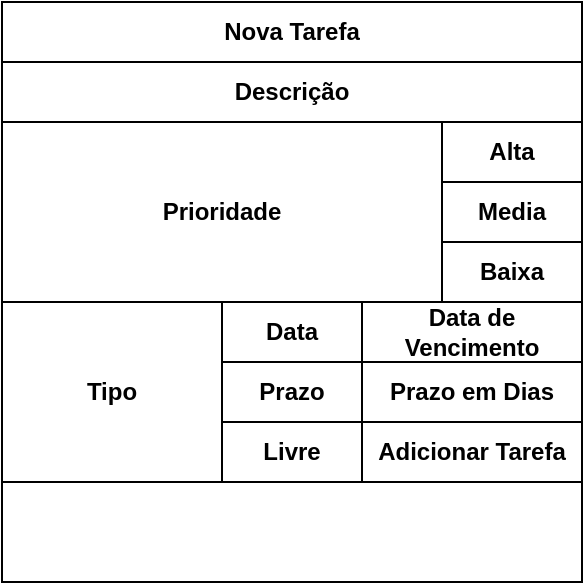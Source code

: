 <mxfile version="24.2.5" type="device">
  <diagram name="Página-1" id="N7Nq6IEGa5N9Fs7NV6CS">
    <mxGraphModel dx="1050" dy="621" grid="1" gridSize="10" guides="1" tooltips="1" connect="1" arrows="1" fold="1" page="1" pageScale="1" pageWidth="827" pageHeight="1169" math="0" shadow="0">
      <root>
        <mxCell id="0" />
        <mxCell id="1" parent="0" />
        <mxCell id="pmip8-NqUzVJasgl7USa-1" value="" style="whiteSpace=wrap;html=1;aspect=fixed;" vertex="1" parent="1">
          <mxGeometry x="240" y="160" width="290" height="290" as="geometry" />
        </mxCell>
        <mxCell id="pmip8-NqUzVJasgl7USa-2" value="&lt;b&gt;Nova Tarefa&lt;/b&gt;" style="rounded=0;whiteSpace=wrap;html=1;" vertex="1" parent="1">
          <mxGeometry x="240" y="160" width="290" height="30" as="geometry" />
        </mxCell>
        <mxCell id="pmip8-NqUzVJasgl7USa-3" value="&lt;b&gt;Descrição&lt;/b&gt;" style="rounded=0;whiteSpace=wrap;html=1;" vertex="1" parent="1">
          <mxGeometry x="240" y="190" width="290" height="30" as="geometry" />
        </mxCell>
        <mxCell id="pmip8-NqUzVJasgl7USa-4" value="&lt;b&gt;Prioridade&lt;/b&gt;" style="rounded=0;whiteSpace=wrap;html=1;" vertex="1" parent="1">
          <mxGeometry x="240" y="220" width="220" height="90" as="geometry" />
        </mxCell>
        <mxCell id="pmip8-NqUzVJasgl7USa-5" value="&lt;b&gt;Alta&lt;/b&gt;" style="rounded=0;whiteSpace=wrap;html=1;" vertex="1" parent="1">
          <mxGeometry x="460" y="220" width="70" height="30" as="geometry" />
        </mxCell>
        <mxCell id="pmip8-NqUzVJasgl7USa-6" value="&lt;b&gt;Media&lt;/b&gt;" style="rounded=0;whiteSpace=wrap;html=1;" vertex="1" parent="1">
          <mxGeometry x="460" y="250" width="70" height="30" as="geometry" />
        </mxCell>
        <mxCell id="pmip8-NqUzVJasgl7USa-7" value="&lt;b&gt;Baixa&lt;/b&gt;" style="rounded=0;whiteSpace=wrap;html=1;" vertex="1" parent="1">
          <mxGeometry x="460" y="280" width="70" height="30" as="geometry" />
        </mxCell>
        <mxCell id="pmip8-NqUzVJasgl7USa-8" value="&lt;b&gt;Tipo&lt;/b&gt;" style="rounded=0;whiteSpace=wrap;html=1;" vertex="1" parent="1">
          <mxGeometry x="240" y="310" width="110" height="90" as="geometry" />
        </mxCell>
        <mxCell id="pmip8-NqUzVJasgl7USa-9" value="&lt;b&gt;Data&lt;/b&gt;" style="rounded=0;whiteSpace=wrap;html=1;" vertex="1" parent="1">
          <mxGeometry x="350" y="310" width="70" height="30" as="geometry" />
        </mxCell>
        <mxCell id="pmip8-NqUzVJasgl7USa-10" value="&lt;b&gt;Prazo&lt;/b&gt;" style="rounded=0;whiteSpace=wrap;html=1;" vertex="1" parent="1">
          <mxGeometry x="350" y="340" width="70" height="30" as="geometry" />
        </mxCell>
        <mxCell id="pmip8-NqUzVJasgl7USa-11" value="&lt;b&gt;Livre&lt;/b&gt;" style="rounded=0;whiteSpace=wrap;html=1;" vertex="1" parent="1">
          <mxGeometry x="350" y="370" width="70" height="30" as="geometry" />
        </mxCell>
        <mxCell id="pmip8-NqUzVJasgl7USa-12" value="&lt;b&gt;Data de Vencimento&lt;/b&gt;" style="rounded=0;whiteSpace=wrap;html=1;" vertex="1" parent="1">
          <mxGeometry x="420" y="310" width="110" height="30" as="geometry" />
        </mxCell>
        <mxCell id="pmip8-NqUzVJasgl7USa-13" value="&lt;b&gt;Prazo em Dias&lt;/b&gt;" style="rounded=0;whiteSpace=wrap;html=1;" vertex="1" parent="1">
          <mxGeometry x="420" y="340" width="110" height="30" as="geometry" />
        </mxCell>
        <mxCell id="pmip8-NqUzVJasgl7USa-14" value="&lt;b&gt;Adicionar Tarefa&lt;/b&gt;" style="rounded=0;whiteSpace=wrap;html=1;" vertex="1" parent="1">
          <mxGeometry x="420" y="370" width="110" height="30" as="geometry" />
        </mxCell>
      </root>
    </mxGraphModel>
  </diagram>
</mxfile>

